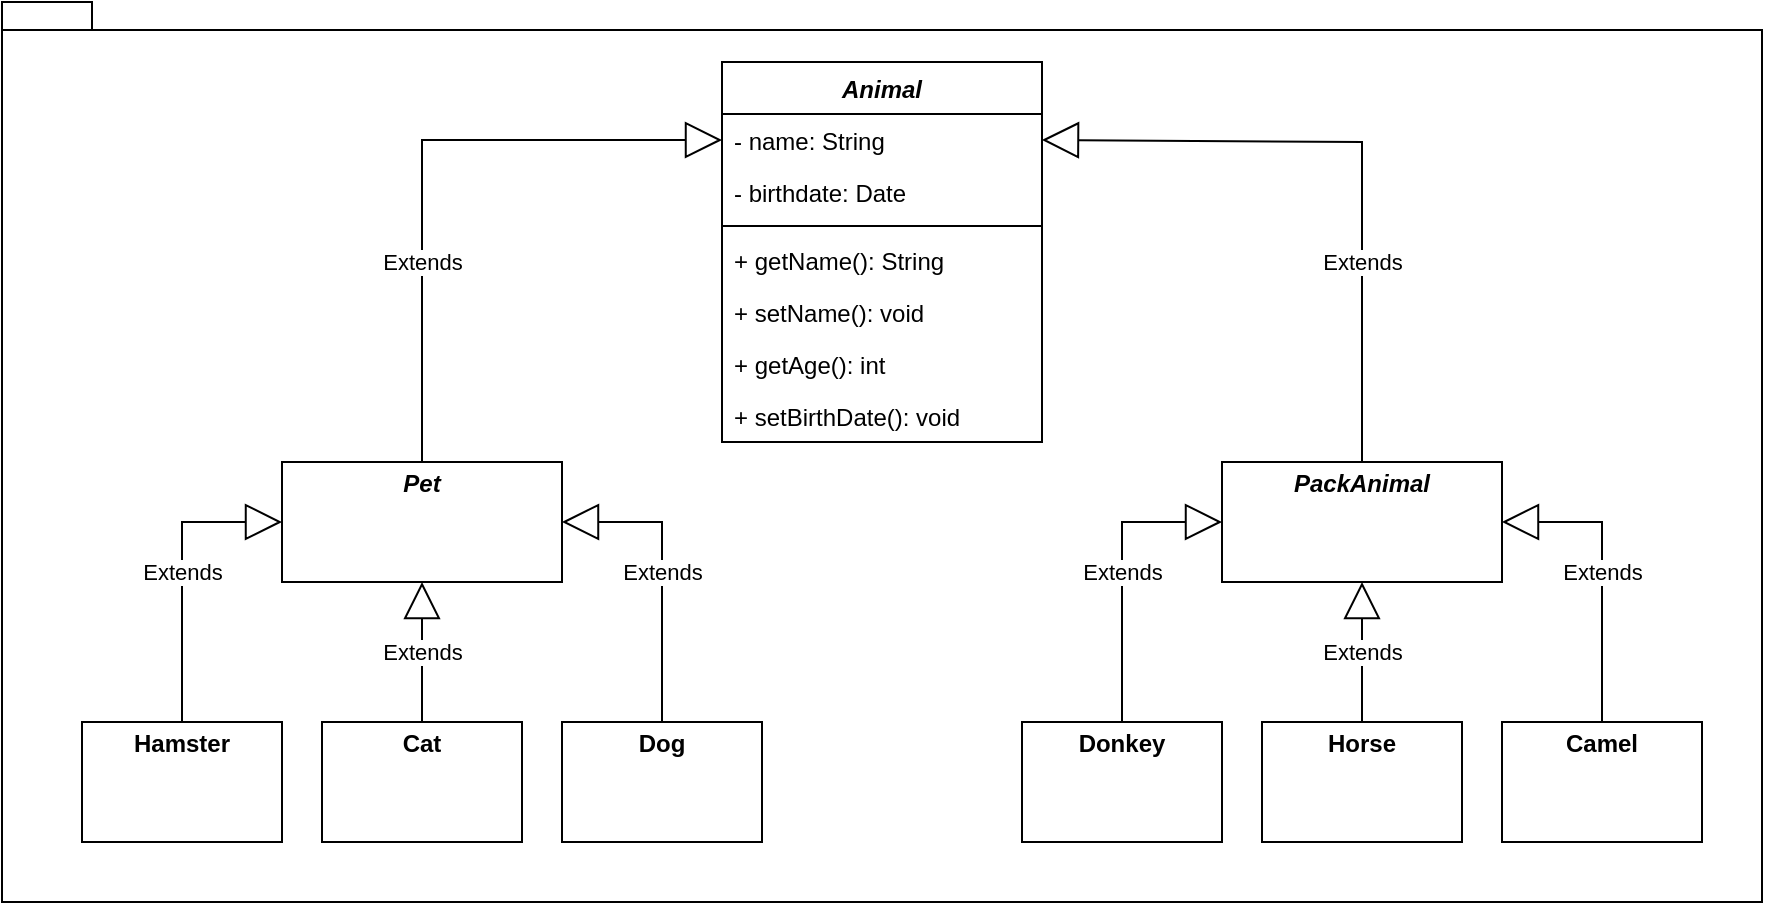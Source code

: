 <mxfile version="24.7.8">
  <diagram name="uml" id="Oet2zIbuT-7dPbfuXTW_">
    <mxGraphModel dx="1434" dy="844" grid="1" gridSize="10" guides="1" tooltips="1" connect="1" arrows="1" fold="1" page="1" pageScale="1" pageWidth="1169" pageHeight="827" math="0" shadow="0">
      <root>
        <mxCell id="0" />
        <mxCell id="1" parent="0" />
        <mxCell id="BCxU4Qu_eJ_Tsoyi1QT--9" value="" style="shape=folder;fontStyle=1;spacingTop=10;tabWidth=40;tabHeight=14;tabPosition=left;html=1;whiteSpace=wrap;fillColor=none;" vertex="1" parent="1">
          <mxGeometry x="10" y="10" width="880" height="450" as="geometry" />
        </mxCell>
        <mxCell id="BCxU4Qu_eJ_Tsoyi1QT--1" value="&lt;i&gt;Animal&lt;/i&gt;" style="swimlane;fontStyle=1;align=center;verticalAlign=top;childLayout=stackLayout;horizontal=1;startSize=26;horizontalStack=0;resizeParent=1;resizeParentMax=0;resizeLast=0;collapsible=1;marginBottom=0;whiteSpace=wrap;html=1;fillColor=none;" vertex="1" parent="1">
          <mxGeometry x="370" y="40" width="160" height="190" as="geometry" />
        </mxCell>
        <mxCell id="BCxU4Qu_eJ_Tsoyi1QT--2" value="- name: String" style="text;strokeColor=none;fillColor=none;align=left;verticalAlign=top;spacingLeft=4;spacingRight=4;overflow=hidden;rotatable=0;points=[[0,0.5],[1,0.5]];portConstraint=eastwest;whiteSpace=wrap;html=1;" vertex="1" parent="BCxU4Qu_eJ_Tsoyi1QT--1">
          <mxGeometry y="26" width="160" height="26" as="geometry" />
        </mxCell>
        <mxCell id="BCxU4Qu_eJ_Tsoyi1QT--6" value="- birthdate: Date" style="text;strokeColor=none;fillColor=none;align=left;verticalAlign=top;spacingLeft=4;spacingRight=4;overflow=hidden;rotatable=0;points=[[0,0.5],[1,0.5]];portConstraint=eastwest;whiteSpace=wrap;html=1;" vertex="1" parent="BCxU4Qu_eJ_Tsoyi1QT--1">
          <mxGeometry y="52" width="160" height="26" as="geometry" />
        </mxCell>
        <mxCell id="BCxU4Qu_eJ_Tsoyi1QT--3" value="" style="line;strokeWidth=1;fillColor=none;align=left;verticalAlign=middle;spacingTop=-1;spacingLeft=3;spacingRight=3;rotatable=0;labelPosition=right;points=[];portConstraint=eastwest;strokeColor=inherit;" vertex="1" parent="BCxU4Qu_eJ_Tsoyi1QT--1">
          <mxGeometry y="78" width="160" height="8" as="geometry" />
        </mxCell>
        <mxCell id="BCxU4Qu_eJ_Tsoyi1QT--4" value="+ getName(): String" style="text;strokeColor=none;fillColor=none;align=left;verticalAlign=top;spacingLeft=4;spacingRight=4;overflow=hidden;rotatable=0;points=[[0,0.5],[1,0.5]];portConstraint=eastwest;whiteSpace=wrap;html=1;" vertex="1" parent="BCxU4Qu_eJ_Tsoyi1QT--1">
          <mxGeometry y="86" width="160" height="26" as="geometry" />
        </mxCell>
        <mxCell id="BCxU4Qu_eJ_Tsoyi1QT--5" value="+ setName(): void" style="text;strokeColor=none;fillColor=none;align=left;verticalAlign=top;spacingLeft=4;spacingRight=4;overflow=hidden;rotatable=0;points=[[0,0.5],[1,0.5]];portConstraint=eastwest;whiteSpace=wrap;html=1;" vertex="1" parent="BCxU4Qu_eJ_Tsoyi1QT--1">
          <mxGeometry y="112" width="160" height="26" as="geometry" />
        </mxCell>
        <mxCell id="BCxU4Qu_eJ_Tsoyi1QT--24" value="+ getAge(): int" style="text;strokeColor=none;fillColor=none;align=left;verticalAlign=top;spacingLeft=4;spacingRight=4;overflow=hidden;rotatable=0;points=[[0,0.5],[1,0.5]];portConstraint=eastwest;whiteSpace=wrap;html=1;" vertex="1" parent="BCxU4Qu_eJ_Tsoyi1QT--1">
          <mxGeometry y="138" width="160" height="26" as="geometry" />
        </mxCell>
        <mxCell id="BCxU4Qu_eJ_Tsoyi1QT--25" value="+ setBirthDate(): void" style="text;strokeColor=none;fillColor=none;align=left;verticalAlign=top;spacingLeft=4;spacingRight=4;overflow=hidden;rotatable=0;points=[[0,0.5],[1,0.5]];portConstraint=eastwest;whiteSpace=wrap;html=1;" vertex="1" parent="BCxU4Qu_eJ_Tsoyi1QT--1">
          <mxGeometry y="164" width="160" height="26" as="geometry" />
        </mxCell>
        <mxCell id="BCxU4Qu_eJ_Tsoyi1QT--7" value="&lt;p style=&quot;margin:0px;margin-top:4px;text-align:center;&quot;&gt;&lt;b&gt;&lt;i&gt;Pet&lt;/i&gt;&lt;/b&gt;&lt;/p&gt;" style="verticalAlign=top;align=left;overflow=fill;html=1;whiteSpace=wrap;fillColor=none;" vertex="1" parent="1">
          <mxGeometry x="150" y="240" width="140" height="60" as="geometry" />
        </mxCell>
        <mxCell id="BCxU4Qu_eJ_Tsoyi1QT--8" value="&lt;p style=&quot;margin:0px;margin-top:4px;text-align:center;&quot;&gt;&lt;b&gt;&lt;i&gt;PackAnimal&lt;/i&gt;&lt;/b&gt;&lt;/p&gt;" style="verticalAlign=top;align=left;overflow=fill;html=1;whiteSpace=wrap;fillColor=none;" vertex="1" parent="1">
          <mxGeometry x="620" y="240" width="140" height="60" as="geometry" />
        </mxCell>
        <mxCell id="BCxU4Qu_eJ_Tsoyi1QT--10" value="Extends" style="endArrow=block;endSize=16;endFill=0;html=1;rounded=0;exitX=0.5;exitY=0;exitDx=0;exitDy=0;entryX=0;entryY=0.5;entryDx=0;entryDy=0;" edge="1" parent="1" source="BCxU4Qu_eJ_Tsoyi1QT--7" target="BCxU4Qu_eJ_Tsoyi1QT--2">
          <mxGeometry x="-0.357" width="160" relative="1" as="geometry">
            <mxPoint x="330" y="230" as="sourcePoint" />
            <mxPoint x="490" y="230" as="targetPoint" />
            <Array as="points">
              <mxPoint x="220" y="79" />
            </Array>
            <mxPoint as="offset" />
          </mxGeometry>
        </mxCell>
        <mxCell id="BCxU4Qu_eJ_Tsoyi1QT--11" value="Extends" style="endArrow=block;endSize=16;endFill=0;html=1;rounded=0;exitX=0.5;exitY=0;exitDx=0;exitDy=0;entryX=1;entryY=0.5;entryDx=0;entryDy=0;" edge="1" parent="1" source="BCxU4Qu_eJ_Tsoyi1QT--8" target="BCxU4Qu_eJ_Tsoyi1QT--2">
          <mxGeometry x="-0.375" width="160" relative="1" as="geometry">
            <mxPoint x="330" y="230" as="sourcePoint" />
            <mxPoint x="490" y="230" as="targetPoint" />
            <Array as="points">
              <mxPoint x="690" y="80" />
            </Array>
            <mxPoint as="offset" />
          </mxGeometry>
        </mxCell>
        <mxCell id="BCxU4Qu_eJ_Tsoyi1QT--12" value="&lt;p style=&quot;margin:0px;margin-top:4px;text-align:center;&quot;&gt;&lt;b&gt;Cat&lt;/b&gt;&lt;/p&gt;" style="verticalAlign=top;align=left;overflow=fill;html=1;whiteSpace=wrap;fillColor=none;" vertex="1" parent="1">
          <mxGeometry x="170" y="370" width="100" height="60" as="geometry" />
        </mxCell>
        <mxCell id="BCxU4Qu_eJ_Tsoyi1QT--13" value="&lt;p style=&quot;margin:0px;margin-top:4px;text-align:center;&quot;&gt;&lt;b&gt;Dog&lt;/b&gt;&lt;/p&gt;" style="verticalAlign=top;align=left;overflow=fill;html=1;whiteSpace=wrap;fillColor=none;" vertex="1" parent="1">
          <mxGeometry x="290" y="370" width="100" height="60" as="geometry" />
        </mxCell>
        <mxCell id="BCxU4Qu_eJ_Tsoyi1QT--14" value="&lt;p style=&quot;margin:0px;margin-top:4px;text-align:center;&quot;&gt;&lt;span class=&quot;EzKURWReUAB5oZgtQNkl&quot; data-src-align=&quot;0:5&quot; style=&quot;white-space-collapse: preserve;&quot;&gt;Hamster&lt;/span&gt;&lt;br&gt;&lt;/p&gt;" style="verticalAlign=top;align=left;overflow=fill;html=1;whiteSpace=wrap;fillColor=none;fontStyle=1" vertex="1" parent="1">
          <mxGeometry x="50" y="370" width="100" height="60" as="geometry" />
        </mxCell>
        <mxCell id="BCxU4Qu_eJ_Tsoyi1QT--15" value="Extends" style="endArrow=block;endSize=16;endFill=0;html=1;rounded=0;exitX=0.5;exitY=0;exitDx=0;exitDy=0;entryX=0;entryY=0.5;entryDx=0;entryDy=0;" edge="1" parent="1" source="BCxU4Qu_eJ_Tsoyi1QT--14" target="BCxU4Qu_eJ_Tsoyi1QT--7">
          <mxGeometry width="160" relative="1" as="geometry">
            <mxPoint x="330" y="230" as="sourcePoint" />
            <mxPoint x="490" y="230" as="targetPoint" />
            <Array as="points">
              <mxPoint x="100" y="270" />
            </Array>
          </mxGeometry>
        </mxCell>
        <mxCell id="BCxU4Qu_eJ_Tsoyi1QT--16" value="Extends" style="endArrow=block;endSize=16;endFill=0;html=1;rounded=0;exitX=0.5;exitY=0;exitDx=0;exitDy=0;entryX=0.5;entryY=1;entryDx=0;entryDy=0;" edge="1" parent="1" source="BCxU4Qu_eJ_Tsoyi1QT--12" target="BCxU4Qu_eJ_Tsoyi1QT--7">
          <mxGeometry width="160" relative="1" as="geometry">
            <mxPoint x="330" y="230" as="sourcePoint" />
            <mxPoint x="490" y="230" as="targetPoint" />
          </mxGeometry>
        </mxCell>
        <mxCell id="BCxU4Qu_eJ_Tsoyi1QT--17" value="Extends" style="endArrow=block;endSize=16;endFill=0;html=1;rounded=0;exitX=0.5;exitY=0;exitDx=0;exitDy=0;entryX=1;entryY=0.5;entryDx=0;entryDy=0;" edge="1" parent="1" source="BCxU4Qu_eJ_Tsoyi1QT--13" target="BCxU4Qu_eJ_Tsoyi1QT--7">
          <mxGeometry width="160" relative="1" as="geometry">
            <mxPoint x="330" y="230" as="sourcePoint" />
            <mxPoint x="490" y="230" as="targetPoint" />
            <Array as="points">
              <mxPoint x="340" y="270" />
            </Array>
          </mxGeometry>
        </mxCell>
        <mxCell id="BCxU4Qu_eJ_Tsoyi1QT--18" value="&lt;p style=&quot;margin:0px;margin-top:4px;text-align:center;&quot;&gt;&lt;span class=&quot;EzKURWReUAB5oZgtQNkl&quot; data-src-align=&quot;0:6&quot; style=&quot;white-space-collapse: preserve;&quot;&gt;Horse&lt;/span&gt;&lt;br&gt;&lt;/p&gt;" style="verticalAlign=top;align=left;overflow=fill;html=1;whiteSpace=wrap;fillColor=none;fontStyle=1" vertex="1" parent="1">
          <mxGeometry x="640" y="370" width="100" height="60" as="geometry" />
        </mxCell>
        <mxCell id="BCxU4Qu_eJ_Tsoyi1QT--19" value="&lt;p style=&quot;margin:0px;margin-top:4px;text-align:center;&quot;&gt;&lt;span class=&quot;EzKURWReUAB5oZgtQNkl&quot; data-src-align=&quot;0:7&quot; style=&quot;white-space-collapse: preserve;&quot;&gt;C&lt;/span&gt;&lt;span style=&quot;white-space-collapse: preserve; background-color: initial;&quot;&gt;amel&lt;/span&gt;&lt;/p&gt;" style="verticalAlign=top;align=left;overflow=fill;html=1;whiteSpace=wrap;fillColor=none;fontStyle=1" vertex="1" parent="1">
          <mxGeometry x="760" y="370" width="100" height="60" as="geometry" />
        </mxCell>
        <mxCell id="BCxU4Qu_eJ_Tsoyi1QT--20" value="&lt;p style=&quot;margin:0px;margin-top:4px;text-align:center;&quot;&gt;&lt;span style=&quot;white-space-collapse: preserve;&quot; data-src-align=&quot;0:4&quot; class=&quot;EzKURWReUAB5oZgtQNkl&quot;&gt;Donkey&lt;/span&gt;&lt;br&gt;&lt;/p&gt;" style="verticalAlign=top;align=left;overflow=fill;html=1;whiteSpace=wrap;fillColor=none;fontStyle=1" vertex="1" parent="1">
          <mxGeometry x="520" y="370" width="100" height="60" as="geometry" />
        </mxCell>
        <mxCell id="BCxU4Qu_eJ_Tsoyi1QT--21" value="Extends" style="endArrow=block;endSize=16;endFill=0;html=1;rounded=0;exitX=0.5;exitY=0;exitDx=0;exitDy=0;entryX=0;entryY=0.5;entryDx=0;entryDy=0;" edge="1" parent="1" source="BCxU4Qu_eJ_Tsoyi1QT--20" target="BCxU4Qu_eJ_Tsoyi1QT--8">
          <mxGeometry width="160" relative="1" as="geometry">
            <mxPoint x="110" y="380" as="sourcePoint" />
            <mxPoint x="160" y="280" as="targetPoint" />
            <Array as="points">
              <mxPoint x="570" y="270" />
            </Array>
          </mxGeometry>
        </mxCell>
        <mxCell id="BCxU4Qu_eJ_Tsoyi1QT--22" value="Extends" style="endArrow=block;endSize=16;endFill=0;html=1;rounded=0;entryX=0.5;entryY=1;entryDx=0;entryDy=0;exitX=0.5;exitY=0;exitDx=0;exitDy=0;" edge="1" parent="1" source="BCxU4Qu_eJ_Tsoyi1QT--18" target="BCxU4Qu_eJ_Tsoyi1QT--8">
          <mxGeometry width="160" relative="1" as="geometry">
            <mxPoint x="330" y="230" as="sourcePoint" />
            <mxPoint x="490" y="230" as="targetPoint" />
          </mxGeometry>
        </mxCell>
        <mxCell id="BCxU4Qu_eJ_Tsoyi1QT--23" value="Extends" style="endArrow=block;endSize=16;endFill=0;html=1;rounded=0;entryX=1;entryY=0.5;entryDx=0;entryDy=0;exitX=0.5;exitY=0;exitDx=0;exitDy=0;" edge="1" parent="1" source="BCxU4Qu_eJ_Tsoyi1QT--19" target="BCxU4Qu_eJ_Tsoyi1QT--8">
          <mxGeometry width="160" relative="1" as="geometry">
            <mxPoint x="330" y="230" as="sourcePoint" />
            <mxPoint x="490" y="230" as="targetPoint" />
            <Array as="points">
              <mxPoint x="810" y="270" />
            </Array>
          </mxGeometry>
        </mxCell>
      </root>
    </mxGraphModel>
  </diagram>
</mxfile>

